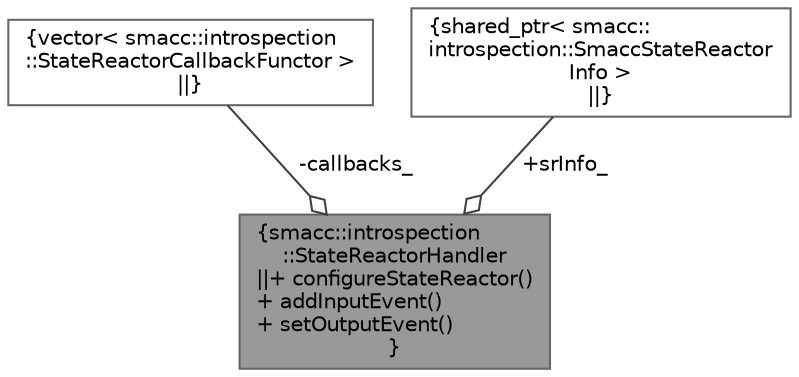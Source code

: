 digraph "smacc::introspection::StateReactorHandler"
{
 // LATEX_PDF_SIZE
  bgcolor="transparent";
  edge [fontname=Helvetica,fontsize=10,labelfontname=Helvetica,labelfontsize=10];
  node [fontname=Helvetica,fontsize=10,shape=box,height=0.2,width=0.4];
  Node1 [label="{smacc::introspection\l::StateReactorHandler\n||+ configureStateReactor()\l+ addInputEvent()\l+ setOutputEvent()\l}",height=0.2,width=0.4,color="gray40", fillcolor="grey60", style="filled", fontcolor="black",tooltip=" "];
  Node2 -> Node1 [color="grey25",style="solid",label=" -callbacks_" ,arrowhead="odiamond"];
  Node2 [label="{vector\< smacc::introspection\l::StateReactorCallbackFunctor \>\n||}",height=0.2,width=0.4,color="gray40", fillcolor="white", style="filled",tooltip=" "];
  Node3 -> Node1 [color="grey25",style="solid",label=" +srInfo_" ,arrowhead="odiamond"];
  Node3 [label="{shared_ptr\< smacc::\lintrospection::SmaccStateReactor\lInfo \>\n||}",height=0.2,width=0.4,color="gray40", fillcolor="white", style="filled",tooltip=" "];
}
